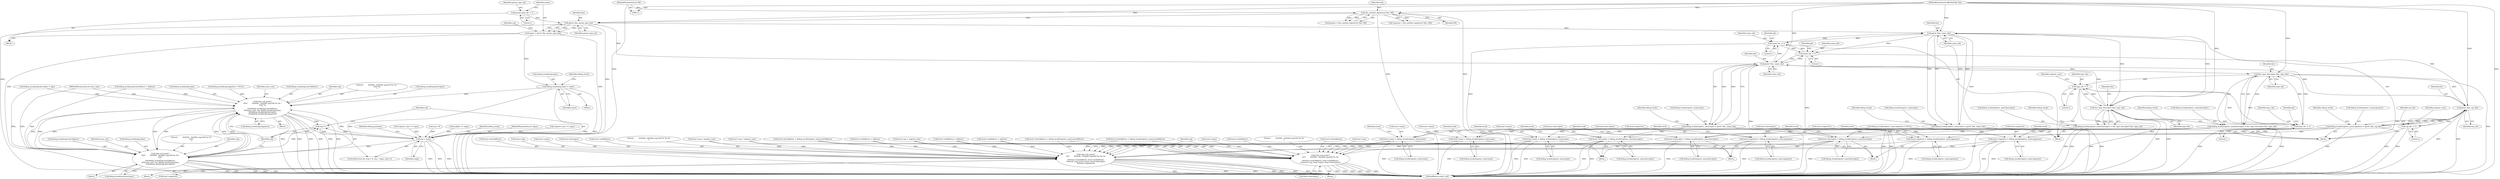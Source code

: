 digraph "0_radare2_252afb1cff9676f3ae1f341a28448bf2c8b6e308@API" {
"1000338" [label="(Call,getstr (bin, param_type_idx))"];
"1000287" [label="(Call,dex_method_signature2 (bin, MI))"];
"1000113" [label="(MethodParameterIn,RBinDexObj *bin)"];
"1000115" [label="(MethodParameterIn,int MI)"];
"1000333" [label="(Call,param_type_idx -= 1)"];
"1000336" [label="(Call,name = getstr (bin, param_type_idx))"];
"1000363" [label="(Call,debug_locals[reg].name = name)"];
"1001142" [label="(Call,rbin->cb_printf (\n\t\t\t\t\t\"        0x%04x - 0x%04x reg=%d %s %s \"\n\t\t\t\t\t\"%s\n\",\n\t\t\t\t\tdebug_locals[reg].startAddress,\n\t\t\t\t\tinsns_size, reg, debug_locals[reg].name,\n\t\t\t\t\tdebug_locals[reg].descriptor,\n\t\t\t\t\tdebug_locals[reg].signature))"];
"1001125" [label="(Call,reg++)"];
"1001122" [label="(Call,reg < regsz)"];
"1001168" [label="(Call,rbin->cb_printf (\n\t\t\t\t\t\"        0x%04x - 0x%04x reg=%d %s %s\"\n\t\t\t\t\t\"\n\",\n\t\t\t\t\tdebug_locals[reg].startAddress,\n\t\t\t\t\tinsns_size, reg, debug_locals[reg].name,\n\t\t\t\t\tdebug_locals[reg].descriptor))"];
"1000583" [label="(Call,getstr (bin, name_idx))"];
"1000477" [label="(Call,name_idx -= 1)"];
"1000641" [label="(Call,name_idx -= 1)"];
"1000759" [label="(Call,getstr (bin, name_idx))"];
"1000753" [label="(Call,debug_locals[register_num].name = getstr (bin, name_idx))"];
"1000523" [label="(Call,local->name = debug_locals[register_num].name)"];
"1001079" [label="(Call,rbin->cb_printf (\n\t\t\t\t\"        0x%04x - 0x%04x reg=%d %s %s %s\n\",\n\t\t\t\tlocal->startAddress, local->endAddress,\n\t\t\t\tlocal->reg, local->name, local->descriptor,\n\t\t\t\tlocal->signature))"];
"1001101" [label="(Call,rbin->cb_printf (\n\t\t\t\t\"        0x%04x - 0x%04x reg=%d %s %s\n\",\n\t\t\t\tlocal->startAddress, local->endAddress,\n\t\t\t\tlocal->reg, local->name, local->descriptor))"];
"1000699" [label="(Call,local->name = debug_locals[register_num].name)"];
"1000828" [label="(Call,local->name = debug_locals[register_num].name)"];
"1000768" [label="(Call,dex_type_descriptor (bin, type_idx))"];
"1000489" [label="(Call,type_idx -= 1)"];
"1000592" [label="(Call,dex_type_descriptor (bin, type_idx))"];
"1000586" [label="(Call,debug_locals[register_num].descriptor = dex_type_descriptor (bin, type_idx))"];
"1000532" [label="(Call,local->descriptor = debug_locals[register_num].descriptor)"];
"1000708" [label="(Call,local->descriptor = debug_locals[register_num].descriptor)"];
"1000837" [label="(Call,local->descriptor = debug_locals[register_num].descriptor)"];
"1000653" [label="(Call,type_idx -= 1)"];
"1000762" [label="(Call,debug_locals[register_num].descriptor = dex_type_descriptor (bin, type_idx))"];
"1000784" [label="(Call,getstr (bin, sig_idx))"];
"1000665" [label="(Call,sig_idx -= 1)"];
"1000778" [label="(Call,debug_locals[register_num].signature = getstr (bin, sig_idx))"];
"1000550" [label="(Call,local->signature = debug_locals[register_num].signature)"];
"1000726" [label="(Call,local->signature = debug_locals[register_num].signature)"];
"1000855" [label="(Call,local->signature = debug_locals[register_num].signature)"];
"1000577" [label="(Call,debug_locals[register_num].name = getstr (bin, name_idx))"];
"1000869" [label="(Call,local->reg = register_num)"];
"1000790" [label="(Identifier,debug_locals)"];
"1000598" [label="(Identifier,debug_locals)"];
"1000478" [label="(Identifier,name_idx)"];
"1001112" [label="(Call,local->name)"];
"1000645" [label="(Identifier,p4)"];
"1000384" [label="(Call,debug_locals[reg].startAddress = address)"];
"1000655" [label="(Literal,1)"];
"1000618" [label="(Block,)"];
"1000490" [label="(Identifier,type_idx)"];
"1001151" [label="(Call,debug_locals[reg].name)"];
"1001126" [label="(Identifier,reg)"];
"1000654" [label="(Identifier,type_idx)"];
"1001080" [label="(Literal,\"        0x%04x - 0x%04x reg=%d %s %s %s\n\")"];
"1000584" [label="(Identifier,bin)"];
"1000577" [label="(Call,debug_locals[register_num].name = getstr (bin, name_idx))"];
"1000377" [label="(Call,debug_locals[reg].signature = NULL)"];
"1001149" [label="(Identifier,insns_size)"];
"1000717" [label="(Call,local->startAddress = debug_locals[register_num].startAddress)"];
"1000550" [label="(Call,local->signature = debug_locals[register_num].signature)"];
"1000527" [label="(Call,debug_locals[register_num].name)"];
"1000304" [label="(Block,)"];
"1000699" [label="(Call,local->name = debug_locals[register_num].name)"];
"1001106" [label="(Call,local->endAddress)"];
"1000666" [label="(Identifier,sig_idx)"];
"1000369" [label="(Identifier,name)"];
"1000587" [label="(Call,debug_locals[register_num].descriptor)"];
"1001188" [label="(Identifier,debug_positions)"];
"1001115" [label="(Call,local->descriptor)"];
"1000534" [label="(Identifier,local)"];
"1000508" [label="(Block,)"];
"1001122" [label="(Call,reg < regsz)"];
"1000479" [label="(Literal,1)"];
"1000726" [label="(Call,local->signature = debug_locals[register_num].signature)"];
"1000594" [label="(Identifier,type_idx)"];
"1000493" [label="(Call,register_num >= regsz)"];
"1000657" [label="(Identifier,p4)"];
"1001144" [label="(Call,debug_locals[reg].startAddress)"];
"1000759" [label="(Call,getstr (bin, name_idx))"];
"1000340" [label="(Identifier,param_type_idx)"];
"1001124" [label="(Identifier,regsz)"];
"1001170" [label="(Call,debug_locals[reg].startAddress)"];
"1000288" [label="(Identifier,bin)"];
"1000373" [label="(Identifier,debug_locals)"];
"1001087" [label="(Call,local->reg)"];
"1000532" [label="(Call,local->descriptor = debug_locals[register_num].descriptor)"];
"1001175" [label="(Identifier,insns_size)"];
"1000784" [label="(Call,getstr (bin, sig_idx))"];
"1000719" [label="(Identifier,local)"];
"1000339" [label="(Identifier,bin)"];
"1000541" [label="(Call,local->startAddress = debug_locals[register_num].startAddress)"];
"1000536" [label="(Call,debug_locals[register_num].descriptor)"];
"1001123" [label="(Identifier,reg)"];
"1000761" [label="(Identifier,name_idx)"];
"1000364" [label="(Call,debug_locals[reg].name)"];
"1000669" [label="(Call,register_num >= regsz)"];
"1000709" [label="(Call,local->descriptor)"];
"1001119" [label="(Call,reg = 0)"];
"1001167" [label="(Block,)"];
"1000569" [label="(Call,local->endAddress = address)"];
"1000363" [label="(Call,debug_locals[reg].name = name)"];
"1001161" [label="(Call,debug_locals[reg].signature)"];
"1000523" [label="(Call,local->name = debug_locals[register_num].name)"];
"1001084" [label="(Call,local->endAddress)"];
"1000307" [label="(Call,argReg >= regsz)"];
"1000769" [label="(Identifier,bin)"];
"1000284" [label="(Call,!(params = dex_method_signature2 (bin, MI)))"];
"1001131" [label="(Identifier,debug_locals)"];
"1001193" [label="(MethodReturn,static void)"];
"1000287" [label="(Call,dex_method_signature2 (bin, MI))"];
"1000770" [label="(Identifier,type_idx)"];
"1000551" [label="(Call,local->signature)"];
"1000643" [label="(Literal,1)"];
"1001078" [label="(Block,)"];
"1000846" [label="(Call,local->startAddress = debug_locals[register_num].startAddress)"];
"1000333" [label="(Call,param_type_idx -= 1)"];
"1000342" [label="(Identifier,reg)"];
"1001177" [label="(Call,debug_locals[reg].name)"];
"1000119" [label="(MethodParameterIn,int insns_size)"];
"1000762" [label="(Call,debug_locals[register_num].descriptor = dex_type_descriptor (bin, type_idx))"];
"1000589" [label="(Identifier,debug_locals)"];
"1001142" [label="(Call,rbin->cb_printf (\n\t\t\t\t\t\"        0x%04x - 0x%04x reg=%d %s %s \"\n\t\t\t\t\t\"%s\n\",\n\t\t\t\t\tdebug_locals[reg].startAddress,\n\t\t\t\t\tinsns_size, reg, debug_locals[reg].name,\n\t\t\t\t\tdebug_locals[reg].descriptor,\n\t\t\t\t\tdebug_locals[reg].signature))"];
"1000667" [label="(Literal,1)"];
"1000494" [label="(Identifier,register_num)"];
"1000370" [label="(Call,debug_locals[reg].descriptor = type)"];
"1001102" [label="(Literal,\"        0x%04x - 0x%04x reg=%d %s %s\n\")"];
"1001120" [label="(Identifier,reg)"];
"1000841" [label="(Call,debug_locals[register_num].descriptor)"];
"1000115" [label="(MethodParameterIn,int MI)"];
"1000774" [label="(Identifier,debug_locals)"];
"1000481" [label="(Identifier,p4)"];
"1000753" [label="(Call,debug_locals[register_num].name = getstr (bin, name_idx))"];
"1000708" [label="(Call,local->descriptor = debug_locals[register_num].descriptor)"];
"1001169" [label="(Literal,\"        0x%04x - 0x%04x reg=%d %s %s\"\n\t\t\t\t\t\"\n\")"];
"1000786" [label="(Identifier,sig_idx)"];
"1000727" [label="(Call,local->signature)"];
"1000641" [label="(Call,name_idx -= 1)"];
"1000642" [label="(Identifier,name_idx)"];
"1000712" [label="(Call,debug_locals[register_num].descriptor)"];
"1000828" [label="(Call,local->name = debug_locals[register_num].name)"];
"1000338" [label="(Call,getstr (bin, param_type_idx))"];
"1000737" [label="(Identifier,local)"];
"1000585" [label="(Identifier,name_idx)"];
"1000564" [label="(Call,local->reg = register_num)"];
"1001141" [label="(Block,)"];
"1001101" [label="(Call,rbin->cb_printf (\n\t\t\t\t\"        0x%04x - 0x%04x reg=%d %s %s\n\",\n\t\t\t\tlocal->startAddress, local->endAddress,\n\t\t\t\tlocal->reg, local->name, local->descriptor))"];
"1000583" [label="(Call,getstr (bin, name_idx))"];
"1001118" [label="(ControlStructure,for (reg = 0; reg < regsz; reg++))"];
"1000121" [label="(MethodParameterIn,int regsz)"];
"1000477" [label="(Call,name_idx -= 1)"];
"1001081" [label="(Call,local->startAddress)"];
"1000855" [label="(Call,local->signature = debug_locals[register_num].signature)"];
"1000778" [label="(Call,debug_locals[register_num].signature = getstr (bin, sig_idx))"];
"1000866" [label="(Identifier,local)"];
"1000700" [label="(Call,local->name)"];
"1000586" [label="(Call,debug_locals[register_num].descriptor = dex_type_descriptor (bin, type_idx))"];
"1000665" [label="(Call,sig_idx -= 1)"];
"1001100" [label="(Block,)"];
"1000578" [label="(Call,debug_locals[register_num].name)"];
"1000524" [label="(Call,local->name)"];
"1000592" [label="(Call,dex_type_descriptor (bin, type_idx))"];
"1000653" [label="(Call,type_idx -= 1)"];
"1000832" [label="(Call,debug_locals[register_num].name)"];
"1000543" [label="(Identifier,local)"];
"1000839" [label="(Identifier,local)"];
"1001168" [label="(Call,rbin->cb_printf (\n\t\t\t\t\t\"        0x%04x - 0x%04x reg=%d %s %s\"\n\t\t\t\t\t\"\n\",\n\t\t\t\t\tdebug_locals[reg].startAddress,\n\t\t\t\t\tinsns_size, reg, debug_locals[reg].name,\n\t\t\t\t\tdebug_locals[reg].descriptor))"];
"1001096" [label="(Call,local->signature)"];
"1000491" [label="(Literal,1)"];
"1000768" [label="(Call,dex_type_descriptor (bin, type_idx))"];
"1000779" [label="(Call,debug_locals[register_num].signature)"];
"1000765" [label="(Identifier,debug_locals)"];
"1001103" [label="(Call,local->startAddress)"];
"1001125" [label="(Call,reg++)"];
"1001109" [label="(Call,local->reg)"];
"1000745" [label="(Call,local->endAddress = address)"];
"1000874" [label="(Call,local->endAddress = address)"];
"1000554" [label="(Call,debug_locals[register_num].signature)"];
"1000785" [label="(Identifier,bin)"];
"1000813" [label="(Block,)"];
"1000730" [label="(Call,debug_locals[register_num].signature)"];
"1000856" [label="(Call,local->signature)"];
"1000754" [label="(Call,debug_locals[register_num].name)"];
"1000760" [label="(Identifier,bin)"];
"1000848" [label="(Identifier,local)"];
"1000334" [label="(Identifier,param_type_idx)"];
"1000859" [label="(Call,debug_locals[register_num].signature)"];
"1001150" [label="(Identifier,reg)"];
"1001079" [label="(Call,rbin->cb_printf (\n\t\t\t\t\"        0x%04x - 0x%04x reg=%d %s %s %s\n\",\n\t\t\t\tlocal->startAddress, local->endAddress,\n\t\t\t\tlocal->reg, local->name, local->descriptor,\n\t\t\t\tlocal->signature))"];
"1000838" [label="(Call,local->descriptor)"];
"1000489" [label="(Call,type_idx -= 1)"];
"1001090" [label="(Call,local->name)"];
"1000602" [label="(Call,debug_locals[register_num].signature = NULL)"];
"1000670" [label="(Identifier,register_num)"];
"1000763" [label="(Call,debug_locals[register_num].descriptor)"];
"1001176" [label="(Identifier,reg)"];
"1000593" [label="(Identifier,bin)"];
"1000289" [label="(Identifier,MI)"];
"1000533" [label="(Call,local->descriptor)"];
"1000113" [label="(MethodParameterIn,RBinDexObj *bin)"];
"1001093" [label="(Call,local->descriptor)"];
"1001182" [label="(Call,debug_locals[reg].descriptor)"];
"1000829" [label="(Call,local->name)"];
"1001143" [label="(Literal,\"        0x%04x - 0x%04x reg=%d %s %s \"\n\t\t\t\t\t\"%s\n\")"];
"1001156" [label="(Call,debug_locals[reg].descriptor)"];
"1000335" [label="(Literal,1)"];
"1000337" [label="(Identifier,name)"];
"1000703" [label="(Call,debug_locals[register_num].name)"];
"1000285" [label="(Call,params = dex_method_signature2 (bin, MI))"];
"1000710" [label="(Identifier,local)"];
"1000561" [label="(Identifier,local)"];
"1000336" [label="(Call,name = getstr (bin, param_type_idx))"];
"1000684" [label="(Block,)"];
"1000837" [label="(Call,local->descriptor = debug_locals[register_num].descriptor)"];
"1000362" [label="(Block,)"];
"1000740" [label="(Call,local->reg = register_num)"];
"1000455" [label="(Block,)"];
"1000338" -> "1000336"  [label="AST: "];
"1000338" -> "1000340"  [label="CFG: "];
"1000339" -> "1000338"  [label="AST: "];
"1000340" -> "1000338"  [label="AST: "];
"1000336" -> "1000338"  [label="CFG: "];
"1000338" -> "1001193"  [label="DDG: "];
"1000338" -> "1001193"  [label="DDG: "];
"1000338" -> "1000336"  [label="DDG: "];
"1000338" -> "1000336"  [label="DDG: "];
"1000287" -> "1000338"  [label="DDG: "];
"1000113" -> "1000338"  [label="DDG: "];
"1000333" -> "1000338"  [label="DDG: "];
"1000338" -> "1000583"  [label="DDG: "];
"1000338" -> "1000759"  [label="DDG: "];
"1000287" -> "1000285"  [label="AST: "];
"1000287" -> "1000289"  [label="CFG: "];
"1000288" -> "1000287"  [label="AST: "];
"1000289" -> "1000287"  [label="AST: "];
"1000285" -> "1000287"  [label="CFG: "];
"1000287" -> "1001193"  [label="DDG: "];
"1000287" -> "1001193"  [label="DDG: "];
"1000287" -> "1000284"  [label="DDG: "];
"1000287" -> "1000284"  [label="DDG: "];
"1000287" -> "1000285"  [label="DDG: "];
"1000287" -> "1000285"  [label="DDG: "];
"1000113" -> "1000287"  [label="DDG: "];
"1000115" -> "1000287"  [label="DDG: "];
"1000113" -> "1000111"  [label="AST: "];
"1000113" -> "1001193"  [label="DDG: "];
"1000113" -> "1000583"  [label="DDG: "];
"1000113" -> "1000592"  [label="DDG: "];
"1000113" -> "1000759"  [label="DDG: "];
"1000113" -> "1000768"  [label="DDG: "];
"1000113" -> "1000784"  [label="DDG: "];
"1000115" -> "1000111"  [label="AST: "];
"1000115" -> "1001193"  [label="DDG: "];
"1000333" -> "1000304"  [label="AST: "];
"1000333" -> "1000335"  [label="CFG: "];
"1000334" -> "1000333"  [label="AST: "];
"1000335" -> "1000333"  [label="AST: "];
"1000337" -> "1000333"  [label="CFG: "];
"1000336" -> "1000304"  [label="AST: "];
"1000337" -> "1000336"  [label="AST: "];
"1000342" -> "1000336"  [label="CFG: "];
"1000336" -> "1001193"  [label="DDG: "];
"1000336" -> "1001193"  [label="DDG: "];
"1000336" -> "1000363"  [label="DDG: "];
"1000363" -> "1000362"  [label="AST: "];
"1000363" -> "1000369"  [label="CFG: "];
"1000364" -> "1000363"  [label="AST: "];
"1000369" -> "1000363"  [label="AST: "];
"1000373" -> "1000363"  [label="CFG: "];
"1000363" -> "1001193"  [label="DDG: "];
"1000363" -> "1001193"  [label="DDG: "];
"1000363" -> "1001142"  [label="DDG: "];
"1000363" -> "1001168"  [label="DDG: "];
"1001142" -> "1001141"  [label="AST: "];
"1001142" -> "1001161"  [label="CFG: "];
"1001143" -> "1001142"  [label="AST: "];
"1001144" -> "1001142"  [label="AST: "];
"1001149" -> "1001142"  [label="AST: "];
"1001150" -> "1001142"  [label="AST: "];
"1001151" -> "1001142"  [label="AST: "];
"1001156" -> "1001142"  [label="AST: "];
"1001161" -> "1001142"  [label="AST: "];
"1001126" -> "1001142"  [label="CFG: "];
"1001142" -> "1001193"  [label="DDG: "];
"1001142" -> "1001193"  [label="DDG: "];
"1001142" -> "1001193"  [label="DDG: "];
"1001142" -> "1001193"  [label="DDG: "];
"1001142" -> "1001193"  [label="DDG: "];
"1001142" -> "1001193"  [label="DDG: "];
"1001142" -> "1001125"  [label="DDG: "];
"1001168" -> "1001142"  [label="DDG: "];
"1001168" -> "1001142"  [label="DDG: "];
"1001168" -> "1001142"  [label="DDG: "];
"1001168" -> "1001142"  [label="DDG: "];
"1000384" -> "1001142"  [label="DDG: "];
"1000119" -> "1001142"  [label="DDG: "];
"1001122" -> "1001142"  [label="DDG: "];
"1000370" -> "1001142"  [label="DDG: "];
"1000377" -> "1001142"  [label="DDG: "];
"1001142" -> "1001168"  [label="DDG: "];
"1001142" -> "1001168"  [label="DDG: "];
"1001142" -> "1001168"  [label="DDG: "];
"1001142" -> "1001168"  [label="DDG: "];
"1001125" -> "1001118"  [label="AST: "];
"1001125" -> "1001126"  [label="CFG: "];
"1001126" -> "1001125"  [label="AST: "];
"1001123" -> "1001125"  [label="CFG: "];
"1001125" -> "1001122"  [label="DDG: "];
"1001168" -> "1001125"  [label="DDG: "];
"1001122" -> "1001125"  [label="DDG: "];
"1001122" -> "1001118"  [label="AST: "];
"1001122" -> "1001124"  [label="CFG: "];
"1001123" -> "1001122"  [label="AST: "];
"1001124" -> "1001122"  [label="AST: "];
"1001131" -> "1001122"  [label="CFG: "];
"1001188" -> "1001122"  [label="CFG: "];
"1001122" -> "1001193"  [label="DDG: "];
"1001122" -> "1001193"  [label="DDG: "];
"1001122" -> "1001193"  [label="DDG: "];
"1001119" -> "1001122"  [label="DDG: "];
"1000307" -> "1001122"  [label="DDG: "];
"1000669" -> "1001122"  [label="DDG: "];
"1000493" -> "1001122"  [label="DDG: "];
"1000121" -> "1001122"  [label="DDG: "];
"1001122" -> "1001168"  [label="DDG: "];
"1001168" -> "1001167"  [label="AST: "];
"1001168" -> "1001182"  [label="CFG: "];
"1001169" -> "1001168"  [label="AST: "];
"1001170" -> "1001168"  [label="AST: "];
"1001175" -> "1001168"  [label="AST: "];
"1001176" -> "1001168"  [label="AST: "];
"1001177" -> "1001168"  [label="AST: "];
"1001182" -> "1001168"  [label="AST: "];
"1001126" -> "1001168"  [label="CFG: "];
"1001168" -> "1001193"  [label="DDG: "];
"1001168" -> "1001193"  [label="DDG: "];
"1001168" -> "1001193"  [label="DDG: "];
"1001168" -> "1001193"  [label="DDG: "];
"1001168" -> "1001193"  [label="DDG: "];
"1000384" -> "1001168"  [label="DDG: "];
"1000119" -> "1001168"  [label="DDG: "];
"1000370" -> "1001168"  [label="DDG: "];
"1000583" -> "1000577"  [label="AST: "];
"1000583" -> "1000585"  [label="CFG: "];
"1000584" -> "1000583"  [label="AST: "];
"1000585" -> "1000583"  [label="AST: "];
"1000577" -> "1000583"  [label="CFG: "];
"1000583" -> "1001193"  [label="DDG: "];
"1000583" -> "1000477"  [label="DDG: "];
"1000583" -> "1000577"  [label="DDG: "];
"1000583" -> "1000577"  [label="DDG: "];
"1000784" -> "1000583"  [label="DDG: "];
"1000592" -> "1000583"  [label="DDG: "];
"1000477" -> "1000583"  [label="DDG: "];
"1000583" -> "1000592"  [label="DDG: "];
"1000583" -> "1000641"  [label="DDG: "];
"1000477" -> "1000455"  [label="AST: "];
"1000477" -> "1000479"  [label="CFG: "];
"1000478" -> "1000477"  [label="AST: "];
"1000479" -> "1000477"  [label="AST: "];
"1000481" -> "1000477"  [label="CFG: "];
"1000477" -> "1001193"  [label="DDG: "];
"1000759" -> "1000477"  [label="DDG: "];
"1000641" -> "1000477"  [label="DDG: "];
"1000477" -> "1000641"  [label="DDG: "];
"1000641" -> "1000618"  [label="AST: "];
"1000641" -> "1000643"  [label="CFG: "];
"1000642" -> "1000641"  [label="AST: "];
"1000643" -> "1000641"  [label="AST: "];
"1000645" -> "1000641"  [label="CFG: "];
"1000641" -> "1001193"  [label="DDG: "];
"1000759" -> "1000641"  [label="DDG: "];
"1000641" -> "1000759"  [label="DDG: "];
"1000759" -> "1000753"  [label="AST: "];
"1000759" -> "1000761"  [label="CFG: "];
"1000760" -> "1000759"  [label="AST: "];
"1000761" -> "1000759"  [label="AST: "];
"1000753" -> "1000759"  [label="CFG: "];
"1000759" -> "1001193"  [label="DDG: "];
"1000759" -> "1000753"  [label="DDG: "];
"1000759" -> "1000753"  [label="DDG: "];
"1000784" -> "1000759"  [label="DDG: "];
"1000592" -> "1000759"  [label="DDG: "];
"1000759" -> "1000768"  [label="DDG: "];
"1000753" -> "1000618"  [label="AST: "];
"1000754" -> "1000753"  [label="AST: "];
"1000765" -> "1000753"  [label="CFG: "];
"1000753" -> "1001193"  [label="DDG: "];
"1000753" -> "1001193"  [label="DDG: "];
"1000753" -> "1000523"  [label="DDG: "];
"1000753" -> "1000699"  [label="DDG: "];
"1000753" -> "1000828"  [label="DDG: "];
"1000523" -> "1000508"  [label="AST: "];
"1000523" -> "1000527"  [label="CFG: "];
"1000524" -> "1000523"  [label="AST: "];
"1000527" -> "1000523"  [label="AST: "];
"1000534" -> "1000523"  [label="CFG: "];
"1000523" -> "1001193"  [label="DDG: "];
"1000577" -> "1000523"  [label="DDG: "];
"1000523" -> "1001079"  [label="DDG: "];
"1000523" -> "1001101"  [label="DDG: "];
"1001079" -> "1001078"  [label="AST: "];
"1001079" -> "1001096"  [label="CFG: "];
"1001080" -> "1001079"  [label="AST: "];
"1001081" -> "1001079"  [label="AST: "];
"1001084" -> "1001079"  [label="AST: "];
"1001087" -> "1001079"  [label="AST: "];
"1001090" -> "1001079"  [label="AST: "];
"1001093" -> "1001079"  [label="AST: "];
"1001096" -> "1001079"  [label="AST: "];
"1001120" -> "1001079"  [label="CFG: "];
"1001079" -> "1001193"  [label="DDG: "];
"1001079" -> "1001193"  [label="DDG: "];
"1001079" -> "1001193"  [label="DDG: "];
"1001079" -> "1001193"  [label="DDG: "];
"1001079" -> "1001193"  [label="DDG: "];
"1001079" -> "1001193"  [label="DDG: "];
"1001079" -> "1001193"  [label="DDG: "];
"1000541" -> "1001079"  [label="DDG: "];
"1000717" -> "1001079"  [label="DDG: "];
"1000846" -> "1001079"  [label="DDG: "];
"1000745" -> "1001079"  [label="DDG: "];
"1000569" -> "1001079"  [label="DDG: "];
"1000874" -> "1001079"  [label="DDG: "];
"1000869" -> "1001079"  [label="DDG: "];
"1000564" -> "1001079"  [label="DDG: "];
"1000740" -> "1001079"  [label="DDG: "];
"1000699" -> "1001079"  [label="DDG: "];
"1000828" -> "1001079"  [label="DDG: "];
"1000532" -> "1001079"  [label="DDG: "];
"1000708" -> "1001079"  [label="DDG: "];
"1000837" -> "1001079"  [label="DDG: "];
"1000726" -> "1001079"  [label="DDG: "];
"1000550" -> "1001079"  [label="DDG: "];
"1000855" -> "1001079"  [label="DDG: "];
"1001101" -> "1001100"  [label="AST: "];
"1001101" -> "1001115"  [label="CFG: "];
"1001102" -> "1001101"  [label="AST: "];
"1001103" -> "1001101"  [label="AST: "];
"1001106" -> "1001101"  [label="AST: "];
"1001109" -> "1001101"  [label="AST: "];
"1001112" -> "1001101"  [label="AST: "];
"1001115" -> "1001101"  [label="AST: "];
"1001120" -> "1001101"  [label="CFG: "];
"1001101" -> "1001193"  [label="DDG: "];
"1001101" -> "1001193"  [label="DDG: "];
"1001101" -> "1001193"  [label="DDG: "];
"1001101" -> "1001193"  [label="DDG: "];
"1001101" -> "1001193"  [label="DDG: "];
"1001101" -> "1001193"  [label="DDG: "];
"1000541" -> "1001101"  [label="DDG: "];
"1000717" -> "1001101"  [label="DDG: "];
"1000846" -> "1001101"  [label="DDG: "];
"1000745" -> "1001101"  [label="DDG: "];
"1000569" -> "1001101"  [label="DDG: "];
"1000874" -> "1001101"  [label="DDG: "];
"1000869" -> "1001101"  [label="DDG: "];
"1000564" -> "1001101"  [label="DDG: "];
"1000740" -> "1001101"  [label="DDG: "];
"1000699" -> "1001101"  [label="DDG: "];
"1000828" -> "1001101"  [label="DDG: "];
"1000532" -> "1001101"  [label="DDG: "];
"1000708" -> "1001101"  [label="DDG: "];
"1000837" -> "1001101"  [label="DDG: "];
"1000699" -> "1000684"  [label="AST: "];
"1000699" -> "1000703"  [label="CFG: "];
"1000700" -> "1000699"  [label="AST: "];
"1000703" -> "1000699"  [label="AST: "];
"1000710" -> "1000699"  [label="CFG: "];
"1000699" -> "1001193"  [label="DDG: "];
"1000577" -> "1000699"  [label="DDG: "];
"1000828" -> "1000813"  [label="AST: "];
"1000828" -> "1000832"  [label="CFG: "];
"1000829" -> "1000828"  [label="AST: "];
"1000832" -> "1000828"  [label="AST: "];
"1000839" -> "1000828"  [label="CFG: "];
"1000828" -> "1001193"  [label="DDG: "];
"1000828" -> "1001193"  [label="DDG: "];
"1000577" -> "1000828"  [label="DDG: "];
"1000768" -> "1000762"  [label="AST: "];
"1000768" -> "1000770"  [label="CFG: "];
"1000769" -> "1000768"  [label="AST: "];
"1000770" -> "1000768"  [label="AST: "];
"1000762" -> "1000768"  [label="CFG: "];
"1000768" -> "1001193"  [label="DDG: "];
"1000768" -> "1000489"  [label="DDG: "];
"1000768" -> "1000653"  [label="DDG: "];
"1000768" -> "1000762"  [label="DDG: "];
"1000768" -> "1000762"  [label="DDG: "];
"1000653" -> "1000768"  [label="DDG: "];
"1000768" -> "1000784"  [label="DDG: "];
"1000489" -> "1000455"  [label="AST: "];
"1000489" -> "1000491"  [label="CFG: "];
"1000490" -> "1000489"  [label="AST: "];
"1000491" -> "1000489"  [label="AST: "];
"1000494" -> "1000489"  [label="CFG: "];
"1000489" -> "1001193"  [label="DDG: "];
"1000592" -> "1000489"  [label="DDG: "];
"1000653" -> "1000489"  [label="DDG: "];
"1000489" -> "1000592"  [label="DDG: "];
"1000489" -> "1000653"  [label="DDG: "];
"1000592" -> "1000586"  [label="AST: "];
"1000592" -> "1000594"  [label="CFG: "];
"1000593" -> "1000592"  [label="AST: "];
"1000594" -> "1000592"  [label="AST: "];
"1000586" -> "1000592"  [label="CFG: "];
"1000592" -> "1001193"  [label="DDG: "];
"1000592" -> "1001193"  [label="DDG: "];
"1000592" -> "1000586"  [label="DDG: "];
"1000592" -> "1000586"  [label="DDG: "];
"1000592" -> "1000653"  [label="DDG: "];
"1000586" -> "1000455"  [label="AST: "];
"1000587" -> "1000586"  [label="AST: "];
"1000598" -> "1000586"  [label="CFG: "];
"1000586" -> "1001193"  [label="DDG: "];
"1000586" -> "1001193"  [label="DDG: "];
"1000586" -> "1000532"  [label="DDG: "];
"1000586" -> "1000708"  [label="DDG: "];
"1000586" -> "1000837"  [label="DDG: "];
"1000532" -> "1000508"  [label="AST: "];
"1000532" -> "1000536"  [label="CFG: "];
"1000533" -> "1000532"  [label="AST: "];
"1000536" -> "1000532"  [label="AST: "];
"1000543" -> "1000532"  [label="CFG: "];
"1000532" -> "1001193"  [label="DDG: "];
"1000762" -> "1000532"  [label="DDG: "];
"1000708" -> "1000684"  [label="AST: "];
"1000708" -> "1000712"  [label="CFG: "];
"1000709" -> "1000708"  [label="AST: "];
"1000712" -> "1000708"  [label="AST: "];
"1000719" -> "1000708"  [label="CFG: "];
"1000708" -> "1001193"  [label="DDG: "];
"1000762" -> "1000708"  [label="DDG: "];
"1000837" -> "1000813"  [label="AST: "];
"1000837" -> "1000841"  [label="CFG: "];
"1000838" -> "1000837"  [label="AST: "];
"1000841" -> "1000837"  [label="AST: "];
"1000848" -> "1000837"  [label="CFG: "];
"1000837" -> "1001193"  [label="DDG: "];
"1000837" -> "1001193"  [label="DDG: "];
"1000762" -> "1000837"  [label="DDG: "];
"1000653" -> "1000618"  [label="AST: "];
"1000653" -> "1000655"  [label="CFG: "];
"1000654" -> "1000653"  [label="AST: "];
"1000655" -> "1000653"  [label="AST: "];
"1000657" -> "1000653"  [label="CFG: "];
"1000653" -> "1001193"  [label="DDG: "];
"1000762" -> "1000618"  [label="AST: "];
"1000763" -> "1000762"  [label="AST: "];
"1000774" -> "1000762"  [label="CFG: "];
"1000762" -> "1001193"  [label="DDG: "];
"1000762" -> "1001193"  [label="DDG: "];
"1000784" -> "1000778"  [label="AST: "];
"1000784" -> "1000786"  [label="CFG: "];
"1000785" -> "1000784"  [label="AST: "];
"1000786" -> "1000784"  [label="AST: "];
"1000778" -> "1000784"  [label="CFG: "];
"1000784" -> "1001193"  [label="DDG: "];
"1000784" -> "1001193"  [label="DDG: "];
"1000784" -> "1000665"  [label="DDG: "];
"1000784" -> "1000778"  [label="DDG: "];
"1000784" -> "1000778"  [label="DDG: "];
"1000665" -> "1000784"  [label="DDG: "];
"1000665" -> "1000618"  [label="AST: "];
"1000665" -> "1000667"  [label="CFG: "];
"1000666" -> "1000665"  [label="AST: "];
"1000667" -> "1000665"  [label="AST: "];
"1000670" -> "1000665"  [label="CFG: "];
"1000665" -> "1001193"  [label="DDG: "];
"1000778" -> "1000618"  [label="AST: "];
"1000779" -> "1000778"  [label="AST: "];
"1000790" -> "1000778"  [label="CFG: "];
"1000778" -> "1001193"  [label="DDG: "];
"1000778" -> "1001193"  [label="DDG: "];
"1000778" -> "1000550"  [label="DDG: "];
"1000778" -> "1000726"  [label="DDG: "];
"1000778" -> "1000855"  [label="DDG: "];
"1000550" -> "1000508"  [label="AST: "];
"1000550" -> "1000554"  [label="CFG: "];
"1000551" -> "1000550"  [label="AST: "];
"1000554" -> "1000550"  [label="AST: "];
"1000561" -> "1000550"  [label="CFG: "];
"1000550" -> "1001193"  [label="DDG: "];
"1000602" -> "1000550"  [label="DDG: "];
"1000726" -> "1000684"  [label="AST: "];
"1000726" -> "1000730"  [label="CFG: "];
"1000727" -> "1000726"  [label="AST: "];
"1000730" -> "1000726"  [label="AST: "];
"1000737" -> "1000726"  [label="CFG: "];
"1000726" -> "1001193"  [label="DDG: "];
"1000602" -> "1000726"  [label="DDG: "];
"1000855" -> "1000813"  [label="AST: "];
"1000855" -> "1000859"  [label="CFG: "];
"1000856" -> "1000855"  [label="AST: "];
"1000859" -> "1000855"  [label="AST: "];
"1000866" -> "1000855"  [label="CFG: "];
"1000855" -> "1001193"  [label="DDG: "];
"1000855" -> "1001193"  [label="DDG: "];
"1000602" -> "1000855"  [label="DDG: "];
"1000577" -> "1000455"  [label="AST: "];
"1000578" -> "1000577"  [label="AST: "];
"1000589" -> "1000577"  [label="CFG: "];
"1000577" -> "1001193"  [label="DDG: "];
"1000577" -> "1001193"  [label="DDG: "];
}

